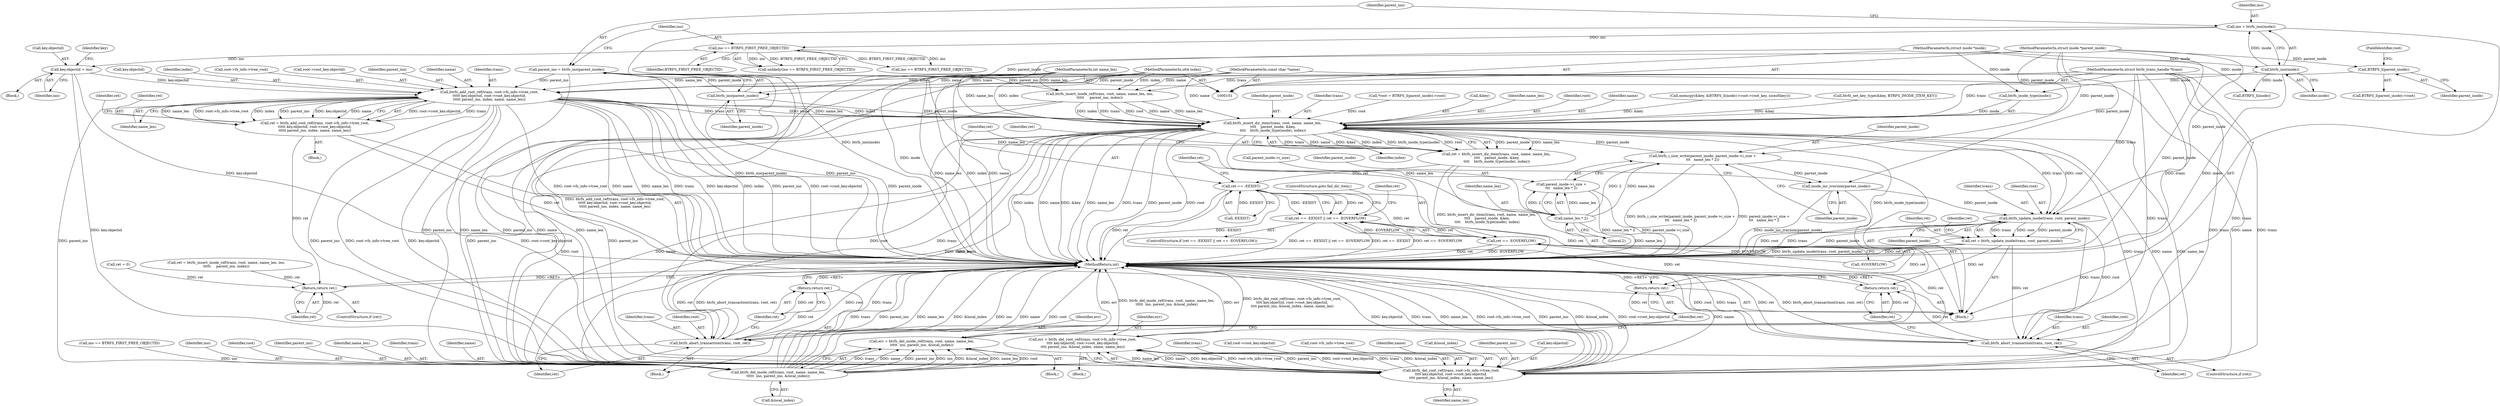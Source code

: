 digraph "0_linux_9c52057c698fb96f8f07e7a4bcf4801a092bda89@pointer" {
"1000174" [label="(Call,btrfs_add_root_ref(trans, root->fs_info->tree_root,\n\t\t\t\t\t key.objectid, root->root_key.objectid,\n\t\t\t\t\t parent_ino, index, name, name_len))"];
"1000102" [label="(MethodParameterIn,struct btrfs_trans_handle *trans)"];
"1000152" [label="(Call,key.objectid = ino)"];
"1000134" [label="(Call,ino == BTRFS_FIRST_FREE_OBJECTID)"];
"1000123" [label="(Call,ino = btrfs_ino(inode))"];
"1000125" [label="(Call,btrfs_ino(inode))"];
"1000104" [label="(MethodParameterIn,struct inode *inode)"];
"1000128" [label="(Call,parent_ino = btrfs_ino(parent_inode))"];
"1000130" [label="(Call,btrfs_ino(parent_inode))"];
"1000119" [label="(Call,BTRFS_I(parent_inode))"];
"1000103" [label="(MethodParameterIn,struct inode *parent_inode)"];
"1000108" [label="(MethodParameterIn,u64 index)"];
"1000105" [label="(MethodParameterIn,const char *name)"];
"1000106" [label="(MethodParameterIn,int name_len)"];
"1000172" [label="(Call,ret = btrfs_add_root_ref(trans, root->fs_info->tree_root,\n\t\t\t\t\t key.objectid, root->root_key.objectid,\n\t\t\t\t\t parent_ino, index, name, name_len))"];
"1000209" [label="(Return,return ret;)"];
"1000213" [label="(Call,btrfs_insert_dir_item(trans, root, name, name_len,\n \t\t\t\t    parent_inode, &key,\n \t\t\t\t    btrfs_inode_type(inode), index))"];
"1000211" [label="(Call,ret = btrfs_insert_dir_item(trans, root, name, name_len,\n \t\t\t\t    parent_inode, &key,\n \t\t\t\t    btrfs_inode_type(inode), index))"];
"1000226" [label="(Call,ret == -EEXIST)"];
"1000225" [label="(Call,ret == -EEXIST || ret == -EOVERFLOW)"];
"1000230" [label="(Call,ret == -EOVERFLOW)"];
"1000239" [label="(Call,btrfs_abort_transaction(trans, root, ret))"];
"1000243" [label="(Return,return ret;)"];
"1000327" [label="(Return,return ret;)"];
"1000245" [label="(Call,btrfs_i_size_write(parent_inode, parent_inode->i_size +\n\t\t\t   name_len * 2))"];
"1000254" [label="(Call,inode_inc_iversion(parent_inode))"];
"1000267" [label="(Call,btrfs_update_inode(trans, root, parent_inode))"];
"1000265" [label="(Call,ret = btrfs_update_inode(trans, root, parent_inode))"];
"1000273" [label="(Call,btrfs_abort_transaction(trans, root, ret))"];
"1000277" [label="(Return,return ret;)"];
"1000251" [label="(Call,name_len * 2)"];
"1000247" [label="(Call,parent_inode->i_size +\n\t\t\t   name_len * 2)"];
"1000290" [label="(Call,btrfs_del_root_ref(trans, root->fs_info->tree_root,\n\t\t\t\t key.objectid, root->root_key.objectid,\n\t\t\t\t parent_ino, &local_index, name, name_len))"];
"1000288" [label="(Call,err = btrfs_del_root_ref(trans, root->fs_info->tree_root,\n\t\t\t\t key.objectid, root->root_key.objectid,\n\t\t\t\t parent_ino, &local_index, name, name_len))"];
"1000318" [label="(Call,btrfs_del_inode_ref(trans, root, name, name_len,\n\t\t\t\t\t  ino, parent_ino, &local_index))"];
"1000316" [label="(Call,err = btrfs_del_inode_ref(trans, root, name, name_len,\n\t\t\t\t\t  ino, parent_ino, &local_index))"];
"1000321" [label="(Identifier,name)"];
"1000273" [label="(Call,btrfs_abort_transaction(trans, root, ret))"];
"1000240" [label="(Identifier,trans)"];
"1000116" [label="(Call,*root = BTRFS_I(parent_inode)->root)"];
"1000192" [label="(Identifier,name_len)"];
"1000266" [label="(Identifier,ret)"];
"1000219" [label="(Call,&key)"];
"1000199" [label="(Call,btrfs_insert_inode_ref(trans, root, name, name_len, ino,\n\t\t\t\t\t     parent_ino, index))"];
"1000291" [label="(Identifier,trans)"];
"1000125" [label="(Call,btrfs_ino(inode))"];
"1000109" [label="(Block,)"];
"1000285" [label="(Block,)"];
"1000105" [label="(MethodParameterIn,const char *name)"];
"1000327" [label="(Return,return ret;)"];
"1000231" [label="(Identifier,ret)"];
"1000208" [label="(Identifier,ret)"];
"1000300" [label="(Call,root->root_key.objectid)"];
"1000133" [label="(Call,unlikely(ino == BTRFS_FIRST_FREE_OBJECTID))"];
"1000119" [label="(Call,BTRFS_I(parent_inode))"];
"1000134" [label="(Call,ino == BTRFS_FIRST_FREE_OBJECTID)"];
"1000270" [label="(Identifier,parent_inode)"];
"1000309" [label="(Identifier,name_len)"];
"1000128" [label="(Call,parent_ino = btrfs_ino(parent_inode))"];
"1000328" [label="(Identifier,ret)"];
"1000227" [label="(Identifier,ret)"];
"1000172" [label="(Call,ret = btrfs_add_root_ref(trans, root->fs_info->tree_root,\n\t\t\t\t\t key.objectid, root->root_key.objectid,\n\t\t\t\t\t parent_ino, index, name, name_len))"];
"1000290" [label="(Call,btrfs_del_root_ref(trans, root->fs_info->tree_root,\n\t\t\t\t key.objectid, root->root_key.objectid,\n\t\t\t\t parent_ino, &local_index, name, name_len))"];
"1000271" [label="(ControlStructure,if (ret))"];
"1000211" [label="(Call,ret = btrfs_insert_dir_item(trans, root, name, name_len,\n \t\t\t\t    parent_inode, &key,\n \t\t\t\t    btrfs_inode_type(inode), index))"];
"1000230" [label="(Call,ret == -EOVERFLOW)"];
"1000232" [label="(Call,-EOVERFLOW)"];
"1000131" [label="(Identifier,parent_inode)"];
"1000258" [label="(Identifier,parent_inode)"];
"1000292" [label="(Call,root->fs_info->tree_root)"];
"1000282" [label="(Call,ino == BTRFS_FIRST_FREE_OBJECTID)"];
"1000269" [label="(Identifier,root)"];
"1000239" [label="(Call,btrfs_abort_transaction(trans, root, ret))"];
"1000241" [label="(Identifier,root)"];
"1000323" [label="(Identifier,ino)"];
"1000151" [label="(Block,)"];
"1000121" [label="(FieldIdentifier,root)"];
"1000255" [label="(Identifier,parent_inode)"];
"1000320" [label="(Identifier,root)"];
"1000318" [label="(Call,btrfs_del_inode_ref(trans, root, name, name_len,\n\t\t\t\t\t  ino, parent_ino, &local_index))"];
"1000246" [label="(Identifier,parent_inode)"];
"1000316" [label="(Call,err = btrfs_del_inode_ref(trans, root, name, name_len,\n\t\t\t\t\t  ino, parent_ino, &local_index))"];
"1000324" [label="(Identifier,parent_ino)"];
"1000289" [label="(Identifier,err)"];
"1000181" [label="(Call,key.objectid)"];
"1000223" [label="(Identifier,index)"];
"1000322" [label="(Identifier,name_len)"];
"1000274" [label="(Identifier,trans)"];
"1000276" [label="(Identifier,ret)"];
"1000111" [label="(Call,ret = 0)"];
"1000135" [label="(Identifier,ino)"];
"1000217" [label="(Identifier,name_len)"];
"1000108" [label="(MethodParameterIn,u64 index)"];
"1000215" [label="(Identifier,root)"];
"1000104" [label="(MethodParameterIn,struct inode *inode)"];
"1000308" [label="(Identifier,name)"];
"1000171" [label="(Block,)"];
"1000267" [label="(Call,btrfs_update_inode(trans, root, parent_inode))"];
"1000243" [label="(Return,return ret;)"];
"1000288" [label="(Call,err = btrfs_del_root_ref(trans, root->fs_info->tree_root,\n\t\t\t\t key.objectid, root->root_key.objectid,\n\t\t\t\t parent_ino, &local_index, name, name_len))"];
"1000317" [label="(Identifier,err)"];
"1000216" [label="(Identifier,name)"];
"1000242" [label="(Identifier,ret)"];
"1000244" [label="(Identifier,ret)"];
"1000306" [label="(Call,&local_index)"];
"1000168" [label="(Call,ino == BTRFS_FIRST_FREE_OBJECTID)"];
"1000238" [label="(Block,)"];
"1000190" [label="(Identifier,index)"];
"1000254" [label="(Call,inode_inc_iversion(parent_inode))"];
"1000248" [label="(Call,parent_inode->i_size)"];
"1000174" [label="(Call,btrfs_add_root_ref(trans, root->fs_info->tree_root,\n\t\t\t\t\t key.objectid, root->root_key.objectid,\n\t\t\t\t\t parent_ino, index, name, name_len))"];
"1000144" [label="(Call,BTRFS_I(inode))"];
"1000129" [label="(Identifier,parent_ino)"];
"1000124" [label="(Identifier,ino)"];
"1000138" [label="(Call,memcpy(&key, &BTRFS_I(inode)->root->root_key, sizeof(key)))"];
"1000272" [label="(Identifier,ret)"];
"1000329" [label="(MethodReturn,int)"];
"1000251" [label="(Call,name_len * 2)"];
"1000226" [label="(Call,ret == -EEXIST)"];
"1000176" [label="(Call,root->fs_info->tree_root)"];
"1000210" [label="(Identifier,ret)"];
"1000278" [label="(Identifier,ret)"];
"1000120" [label="(Identifier,parent_inode)"];
"1000253" [label="(Literal,2)"];
"1000305" [label="(Identifier,parent_ino)"];
"1000319" [label="(Identifier,trans)"];
"1000268" [label="(Identifier,trans)"];
"1000265" [label="(Call,ret = btrfs_update_inode(trans, root, parent_inode))"];
"1000245" [label="(Call,btrfs_i_size_write(parent_inode, parent_inode->i_size +\n\t\t\t   name_len * 2))"];
"1000153" [label="(Call,key.objectid)"];
"1000103" [label="(MethodParameterIn,struct inode *parent_inode)"];
"1000197" [label="(Call,ret = btrfs_insert_inode_ref(trans, root, name, name_len, ino,\n\t\t\t\t\t     parent_ino, index))"];
"1000313" [label="(Block,)"];
"1000209" [label="(Return,return ret;)"];
"1000157" [label="(Call,btrfs_set_key_type(&key, BTRFS_INODE_ITEM_KEY))"];
"1000123" [label="(Call,ino = btrfs_ino(inode))"];
"1000234" [label="(ControlStructure,goto fail_dir_item;)"];
"1000136" [label="(Identifier,BTRFS_FIRST_FREE_OBJECTID)"];
"1000252" [label="(Identifier,name_len)"];
"1000212" [label="(Identifier,ret)"];
"1000126" [label="(Identifier,inode)"];
"1000159" [label="(Identifier,key)"];
"1000184" [label="(Call,root->root_key.objectid)"];
"1000218" [label="(Identifier,parent_inode)"];
"1000207" [label="(ControlStructure,if (ret))"];
"1000221" [label="(Call,btrfs_inode_type(inode))"];
"1000214" [label="(Identifier,trans)"];
"1000102" [label="(MethodParameterIn,struct btrfs_trans_handle *trans)"];
"1000228" [label="(Call,-EEXIST)"];
"1000152" [label="(Call,key.objectid = ino)"];
"1000237" [label="(Identifier,ret)"];
"1000189" [label="(Identifier,parent_ino)"];
"1000225" [label="(Call,ret == -EEXIST || ret == -EOVERFLOW)"];
"1000118" [label="(Call,BTRFS_I(parent_inode)->root)"];
"1000275" [label="(Identifier,root)"];
"1000247" [label="(Call,parent_inode->i_size +\n\t\t\t   name_len * 2)"];
"1000173" [label="(Identifier,ret)"];
"1000325" [label="(Call,&local_index)"];
"1000106" [label="(MethodParameterIn,int name_len)"];
"1000156" [label="(Identifier,ino)"];
"1000224" [label="(ControlStructure,if (ret == -EEXIST || ret == -EOVERFLOW))"];
"1000191" [label="(Identifier,name)"];
"1000297" [label="(Call,key.objectid)"];
"1000130" [label="(Call,btrfs_ino(parent_inode))"];
"1000175" [label="(Identifier,trans)"];
"1000213" [label="(Call,btrfs_insert_dir_item(trans, root, name, name_len,\n \t\t\t\t    parent_inode, &key,\n \t\t\t\t    btrfs_inode_type(inode), index))"];
"1000277" [label="(Return,return ret;)"];
"1000174" -> "1000172"  [label="AST: "];
"1000174" -> "1000192"  [label="CFG: "];
"1000175" -> "1000174"  [label="AST: "];
"1000176" -> "1000174"  [label="AST: "];
"1000181" -> "1000174"  [label="AST: "];
"1000184" -> "1000174"  [label="AST: "];
"1000189" -> "1000174"  [label="AST: "];
"1000190" -> "1000174"  [label="AST: "];
"1000191" -> "1000174"  [label="AST: "];
"1000192" -> "1000174"  [label="AST: "];
"1000172" -> "1000174"  [label="CFG: "];
"1000174" -> "1000329"  [label="DDG: key.objectid"];
"1000174" -> "1000329"  [label="DDG: index"];
"1000174" -> "1000329"  [label="DDG: parent_ino"];
"1000174" -> "1000329"  [label="DDG: root->root_key.objectid"];
"1000174" -> "1000329"  [label="DDG: name"];
"1000174" -> "1000329"  [label="DDG: root->fs_info->tree_root"];
"1000174" -> "1000329"  [label="DDG: name_len"];
"1000174" -> "1000329"  [label="DDG: trans"];
"1000174" -> "1000172"  [label="DDG: root->root_key.objectid"];
"1000174" -> "1000172"  [label="DDG: trans"];
"1000174" -> "1000172"  [label="DDG: name_len"];
"1000174" -> "1000172"  [label="DDG: root->fs_info->tree_root"];
"1000174" -> "1000172"  [label="DDG: index"];
"1000174" -> "1000172"  [label="DDG: parent_ino"];
"1000174" -> "1000172"  [label="DDG: key.objectid"];
"1000174" -> "1000172"  [label="DDG: name"];
"1000102" -> "1000174"  [label="DDG: trans"];
"1000152" -> "1000174"  [label="DDG: key.objectid"];
"1000128" -> "1000174"  [label="DDG: parent_ino"];
"1000108" -> "1000174"  [label="DDG: index"];
"1000105" -> "1000174"  [label="DDG: name"];
"1000106" -> "1000174"  [label="DDG: name_len"];
"1000174" -> "1000213"  [label="DDG: trans"];
"1000174" -> "1000213"  [label="DDG: name"];
"1000174" -> "1000213"  [label="DDG: name_len"];
"1000174" -> "1000213"  [label="DDG: index"];
"1000174" -> "1000290"  [label="DDG: root->fs_info->tree_root"];
"1000174" -> "1000290"  [label="DDG: key.objectid"];
"1000174" -> "1000290"  [label="DDG: root->root_key.objectid"];
"1000174" -> "1000290"  [label="DDG: parent_ino"];
"1000174" -> "1000318"  [label="DDG: parent_ino"];
"1000102" -> "1000101"  [label="AST: "];
"1000102" -> "1000329"  [label="DDG: trans"];
"1000102" -> "1000199"  [label="DDG: trans"];
"1000102" -> "1000213"  [label="DDG: trans"];
"1000102" -> "1000239"  [label="DDG: trans"];
"1000102" -> "1000267"  [label="DDG: trans"];
"1000102" -> "1000273"  [label="DDG: trans"];
"1000102" -> "1000290"  [label="DDG: trans"];
"1000102" -> "1000318"  [label="DDG: trans"];
"1000152" -> "1000151"  [label="AST: "];
"1000152" -> "1000156"  [label="CFG: "];
"1000153" -> "1000152"  [label="AST: "];
"1000156" -> "1000152"  [label="AST: "];
"1000159" -> "1000152"  [label="CFG: "];
"1000152" -> "1000329"  [label="DDG: key.objectid"];
"1000134" -> "1000152"  [label="DDG: ino"];
"1000152" -> "1000290"  [label="DDG: key.objectid"];
"1000134" -> "1000133"  [label="AST: "];
"1000134" -> "1000136"  [label="CFG: "];
"1000135" -> "1000134"  [label="AST: "];
"1000136" -> "1000134"  [label="AST: "];
"1000133" -> "1000134"  [label="CFG: "];
"1000134" -> "1000133"  [label="DDG: ino"];
"1000134" -> "1000133"  [label="DDG: BTRFS_FIRST_FREE_OBJECTID"];
"1000123" -> "1000134"  [label="DDG: ino"];
"1000134" -> "1000168"  [label="DDG: ino"];
"1000134" -> "1000168"  [label="DDG: BTRFS_FIRST_FREE_OBJECTID"];
"1000123" -> "1000109"  [label="AST: "];
"1000123" -> "1000125"  [label="CFG: "];
"1000124" -> "1000123"  [label="AST: "];
"1000125" -> "1000123"  [label="AST: "];
"1000129" -> "1000123"  [label="CFG: "];
"1000123" -> "1000329"  [label="DDG: btrfs_ino(inode)"];
"1000125" -> "1000123"  [label="DDG: inode"];
"1000125" -> "1000126"  [label="CFG: "];
"1000126" -> "1000125"  [label="AST: "];
"1000125" -> "1000329"  [label="DDG: inode"];
"1000104" -> "1000125"  [label="DDG: inode"];
"1000125" -> "1000144"  [label="DDG: inode"];
"1000125" -> "1000221"  [label="DDG: inode"];
"1000104" -> "1000101"  [label="AST: "];
"1000104" -> "1000329"  [label="DDG: inode"];
"1000104" -> "1000144"  [label="DDG: inode"];
"1000104" -> "1000221"  [label="DDG: inode"];
"1000128" -> "1000109"  [label="AST: "];
"1000128" -> "1000130"  [label="CFG: "];
"1000129" -> "1000128"  [label="AST: "];
"1000130" -> "1000128"  [label="AST: "];
"1000135" -> "1000128"  [label="CFG: "];
"1000128" -> "1000329"  [label="DDG: btrfs_ino(parent_inode)"];
"1000128" -> "1000329"  [label="DDG: parent_ino"];
"1000130" -> "1000128"  [label="DDG: parent_inode"];
"1000128" -> "1000199"  [label="DDG: parent_ino"];
"1000128" -> "1000290"  [label="DDG: parent_ino"];
"1000128" -> "1000318"  [label="DDG: parent_ino"];
"1000130" -> "1000131"  [label="CFG: "];
"1000131" -> "1000130"  [label="AST: "];
"1000130" -> "1000329"  [label="DDG: parent_inode"];
"1000119" -> "1000130"  [label="DDG: parent_inode"];
"1000103" -> "1000130"  [label="DDG: parent_inode"];
"1000130" -> "1000213"  [label="DDG: parent_inode"];
"1000119" -> "1000118"  [label="AST: "];
"1000119" -> "1000120"  [label="CFG: "];
"1000120" -> "1000119"  [label="AST: "];
"1000121" -> "1000119"  [label="CFG: "];
"1000103" -> "1000119"  [label="DDG: parent_inode"];
"1000103" -> "1000101"  [label="AST: "];
"1000103" -> "1000329"  [label="DDG: parent_inode"];
"1000103" -> "1000213"  [label="DDG: parent_inode"];
"1000103" -> "1000245"  [label="DDG: parent_inode"];
"1000103" -> "1000254"  [label="DDG: parent_inode"];
"1000103" -> "1000267"  [label="DDG: parent_inode"];
"1000108" -> "1000101"  [label="AST: "];
"1000108" -> "1000329"  [label="DDG: index"];
"1000108" -> "1000199"  [label="DDG: index"];
"1000108" -> "1000213"  [label="DDG: index"];
"1000105" -> "1000101"  [label="AST: "];
"1000105" -> "1000329"  [label="DDG: name"];
"1000105" -> "1000199"  [label="DDG: name"];
"1000105" -> "1000213"  [label="DDG: name"];
"1000105" -> "1000290"  [label="DDG: name"];
"1000105" -> "1000318"  [label="DDG: name"];
"1000106" -> "1000101"  [label="AST: "];
"1000106" -> "1000329"  [label="DDG: name_len"];
"1000106" -> "1000199"  [label="DDG: name_len"];
"1000106" -> "1000213"  [label="DDG: name_len"];
"1000106" -> "1000251"  [label="DDG: name_len"];
"1000106" -> "1000290"  [label="DDG: name_len"];
"1000106" -> "1000318"  [label="DDG: name_len"];
"1000172" -> "1000171"  [label="AST: "];
"1000173" -> "1000172"  [label="AST: "];
"1000208" -> "1000172"  [label="CFG: "];
"1000172" -> "1000329"  [label="DDG: ret"];
"1000172" -> "1000329"  [label="DDG: btrfs_add_root_ref(trans, root->fs_info->tree_root,\n\t\t\t\t\t key.objectid, root->root_key.objectid,\n\t\t\t\t\t parent_ino, index, name, name_len)"];
"1000172" -> "1000209"  [label="DDG: ret"];
"1000209" -> "1000207"  [label="AST: "];
"1000209" -> "1000210"  [label="CFG: "];
"1000210" -> "1000209"  [label="AST: "];
"1000329" -> "1000209"  [label="CFG: "];
"1000209" -> "1000329"  [label="DDG: <RET>"];
"1000210" -> "1000209"  [label="DDG: ret"];
"1000111" -> "1000209"  [label="DDG: ret"];
"1000197" -> "1000209"  [label="DDG: ret"];
"1000213" -> "1000211"  [label="AST: "];
"1000213" -> "1000223"  [label="CFG: "];
"1000214" -> "1000213"  [label="AST: "];
"1000215" -> "1000213"  [label="AST: "];
"1000216" -> "1000213"  [label="AST: "];
"1000217" -> "1000213"  [label="AST: "];
"1000218" -> "1000213"  [label="AST: "];
"1000219" -> "1000213"  [label="AST: "];
"1000221" -> "1000213"  [label="AST: "];
"1000223" -> "1000213"  [label="AST: "];
"1000211" -> "1000213"  [label="CFG: "];
"1000213" -> "1000329"  [label="DDG: btrfs_inode_type(inode)"];
"1000213" -> "1000329"  [label="DDG: index"];
"1000213" -> "1000329"  [label="DDG: name"];
"1000213" -> "1000329"  [label="DDG: &key"];
"1000213" -> "1000329"  [label="DDG: name_len"];
"1000213" -> "1000329"  [label="DDG: trans"];
"1000213" -> "1000329"  [label="DDG: parent_inode"];
"1000213" -> "1000329"  [label="DDG: root"];
"1000213" -> "1000211"  [label="DDG: parent_inode"];
"1000213" -> "1000211"  [label="DDG: name_len"];
"1000213" -> "1000211"  [label="DDG: trans"];
"1000213" -> "1000211"  [label="DDG: name"];
"1000213" -> "1000211"  [label="DDG: &key"];
"1000213" -> "1000211"  [label="DDG: index"];
"1000213" -> "1000211"  [label="DDG: btrfs_inode_type(inode)"];
"1000213" -> "1000211"  [label="DDG: root"];
"1000199" -> "1000213"  [label="DDG: trans"];
"1000199" -> "1000213"  [label="DDG: root"];
"1000199" -> "1000213"  [label="DDG: name"];
"1000199" -> "1000213"  [label="DDG: name_len"];
"1000199" -> "1000213"  [label="DDG: index"];
"1000116" -> "1000213"  [label="DDG: root"];
"1000138" -> "1000213"  [label="DDG: &key"];
"1000157" -> "1000213"  [label="DDG: &key"];
"1000221" -> "1000213"  [label="DDG: inode"];
"1000213" -> "1000239"  [label="DDG: trans"];
"1000213" -> "1000239"  [label="DDG: root"];
"1000213" -> "1000245"  [label="DDG: parent_inode"];
"1000213" -> "1000251"  [label="DDG: name_len"];
"1000213" -> "1000267"  [label="DDG: trans"];
"1000213" -> "1000267"  [label="DDG: root"];
"1000213" -> "1000290"  [label="DDG: trans"];
"1000213" -> "1000290"  [label="DDG: name"];
"1000213" -> "1000290"  [label="DDG: name_len"];
"1000213" -> "1000318"  [label="DDG: trans"];
"1000213" -> "1000318"  [label="DDG: root"];
"1000213" -> "1000318"  [label="DDG: name"];
"1000213" -> "1000318"  [label="DDG: name_len"];
"1000211" -> "1000109"  [label="AST: "];
"1000212" -> "1000211"  [label="AST: "];
"1000227" -> "1000211"  [label="CFG: "];
"1000211" -> "1000329"  [label="DDG: btrfs_insert_dir_item(trans, root, name, name_len,\n \t\t\t\t    parent_inode, &key,\n \t\t\t\t    btrfs_inode_type(inode), index)"];
"1000211" -> "1000226"  [label="DDG: ret"];
"1000226" -> "1000225"  [label="AST: "];
"1000226" -> "1000228"  [label="CFG: "];
"1000227" -> "1000226"  [label="AST: "];
"1000228" -> "1000226"  [label="AST: "];
"1000231" -> "1000226"  [label="CFG: "];
"1000225" -> "1000226"  [label="CFG: "];
"1000226" -> "1000329"  [label="DDG: ret"];
"1000226" -> "1000329"  [label="DDG: -EEXIST"];
"1000226" -> "1000225"  [label="DDG: ret"];
"1000226" -> "1000225"  [label="DDG: -EEXIST"];
"1000228" -> "1000226"  [label="DDG: EEXIST"];
"1000226" -> "1000230"  [label="DDG: ret"];
"1000226" -> "1000239"  [label="DDG: ret"];
"1000226" -> "1000327"  [label="DDG: ret"];
"1000225" -> "1000224"  [label="AST: "];
"1000225" -> "1000230"  [label="CFG: "];
"1000230" -> "1000225"  [label="AST: "];
"1000234" -> "1000225"  [label="CFG: "];
"1000237" -> "1000225"  [label="CFG: "];
"1000225" -> "1000329"  [label="DDG: ret == -EEXIST || ret == -EOVERFLOW"];
"1000225" -> "1000329"  [label="DDG: ret == -EEXIST"];
"1000225" -> "1000329"  [label="DDG: ret == -EOVERFLOW"];
"1000230" -> "1000225"  [label="DDG: ret"];
"1000230" -> "1000225"  [label="DDG: -EOVERFLOW"];
"1000230" -> "1000232"  [label="CFG: "];
"1000231" -> "1000230"  [label="AST: "];
"1000232" -> "1000230"  [label="AST: "];
"1000230" -> "1000329"  [label="DDG: ret"];
"1000230" -> "1000329"  [label="DDG: -EOVERFLOW"];
"1000232" -> "1000230"  [label="DDG: EOVERFLOW"];
"1000230" -> "1000239"  [label="DDG: ret"];
"1000230" -> "1000327"  [label="DDG: ret"];
"1000239" -> "1000238"  [label="AST: "];
"1000239" -> "1000242"  [label="CFG: "];
"1000240" -> "1000239"  [label="AST: "];
"1000241" -> "1000239"  [label="AST: "];
"1000242" -> "1000239"  [label="AST: "];
"1000244" -> "1000239"  [label="CFG: "];
"1000239" -> "1000329"  [label="DDG: btrfs_abort_transaction(trans, root, ret)"];
"1000239" -> "1000329"  [label="DDG: trans"];
"1000239" -> "1000329"  [label="DDG: ret"];
"1000239" -> "1000329"  [label="DDG: root"];
"1000239" -> "1000243"  [label="DDG: ret"];
"1000243" -> "1000238"  [label="AST: "];
"1000243" -> "1000244"  [label="CFG: "];
"1000244" -> "1000243"  [label="AST: "];
"1000329" -> "1000243"  [label="CFG: "];
"1000243" -> "1000329"  [label="DDG: <RET>"];
"1000244" -> "1000243"  [label="DDG: ret"];
"1000327" -> "1000109"  [label="AST: "];
"1000327" -> "1000328"  [label="CFG: "];
"1000328" -> "1000327"  [label="AST: "];
"1000329" -> "1000327"  [label="CFG: "];
"1000327" -> "1000329"  [label="DDG: <RET>"];
"1000328" -> "1000327"  [label="DDG: ret"];
"1000245" -> "1000109"  [label="AST: "];
"1000245" -> "1000247"  [label="CFG: "];
"1000246" -> "1000245"  [label="AST: "];
"1000247" -> "1000245"  [label="AST: "];
"1000255" -> "1000245"  [label="CFG: "];
"1000245" -> "1000329"  [label="DDG: btrfs_i_size_write(parent_inode, parent_inode->i_size +\n\t\t\t   name_len * 2)"];
"1000245" -> "1000329"  [label="DDG: parent_inode->i_size +\n\t\t\t   name_len * 2"];
"1000251" -> "1000245"  [label="DDG: name_len"];
"1000251" -> "1000245"  [label="DDG: 2"];
"1000245" -> "1000254"  [label="DDG: parent_inode"];
"1000254" -> "1000109"  [label="AST: "];
"1000254" -> "1000255"  [label="CFG: "];
"1000255" -> "1000254"  [label="AST: "];
"1000258" -> "1000254"  [label="CFG: "];
"1000254" -> "1000329"  [label="DDG: inode_inc_iversion(parent_inode)"];
"1000254" -> "1000267"  [label="DDG: parent_inode"];
"1000267" -> "1000265"  [label="AST: "];
"1000267" -> "1000270"  [label="CFG: "];
"1000268" -> "1000267"  [label="AST: "];
"1000269" -> "1000267"  [label="AST: "];
"1000270" -> "1000267"  [label="AST: "];
"1000265" -> "1000267"  [label="CFG: "];
"1000267" -> "1000329"  [label="DDG: root"];
"1000267" -> "1000329"  [label="DDG: trans"];
"1000267" -> "1000329"  [label="DDG: parent_inode"];
"1000267" -> "1000265"  [label="DDG: trans"];
"1000267" -> "1000265"  [label="DDG: root"];
"1000267" -> "1000265"  [label="DDG: parent_inode"];
"1000267" -> "1000273"  [label="DDG: trans"];
"1000267" -> "1000273"  [label="DDG: root"];
"1000265" -> "1000109"  [label="AST: "];
"1000266" -> "1000265"  [label="AST: "];
"1000272" -> "1000265"  [label="CFG: "];
"1000265" -> "1000329"  [label="DDG: btrfs_update_inode(trans, root, parent_inode)"];
"1000265" -> "1000329"  [label="DDG: ret"];
"1000265" -> "1000273"  [label="DDG: ret"];
"1000265" -> "1000277"  [label="DDG: ret"];
"1000273" -> "1000271"  [label="AST: "];
"1000273" -> "1000276"  [label="CFG: "];
"1000274" -> "1000273"  [label="AST: "];
"1000275" -> "1000273"  [label="AST: "];
"1000276" -> "1000273"  [label="AST: "];
"1000278" -> "1000273"  [label="CFG: "];
"1000273" -> "1000329"  [label="DDG: root"];
"1000273" -> "1000329"  [label="DDG: trans"];
"1000273" -> "1000329"  [label="DDG: ret"];
"1000273" -> "1000329"  [label="DDG: btrfs_abort_transaction(trans, root, ret)"];
"1000273" -> "1000277"  [label="DDG: ret"];
"1000277" -> "1000109"  [label="AST: "];
"1000277" -> "1000278"  [label="CFG: "];
"1000278" -> "1000277"  [label="AST: "];
"1000329" -> "1000277"  [label="CFG: "];
"1000277" -> "1000329"  [label="DDG: <RET>"];
"1000278" -> "1000277"  [label="DDG: ret"];
"1000251" -> "1000247"  [label="AST: "];
"1000251" -> "1000253"  [label="CFG: "];
"1000252" -> "1000251"  [label="AST: "];
"1000253" -> "1000251"  [label="AST: "];
"1000247" -> "1000251"  [label="CFG: "];
"1000251" -> "1000329"  [label="DDG: name_len"];
"1000251" -> "1000247"  [label="DDG: name_len"];
"1000251" -> "1000247"  [label="DDG: 2"];
"1000248" -> "1000247"  [label="AST: "];
"1000247" -> "1000329"  [label="DDG: parent_inode->i_size"];
"1000247" -> "1000329"  [label="DDG: name_len * 2"];
"1000290" -> "1000288"  [label="AST: "];
"1000290" -> "1000309"  [label="CFG: "];
"1000291" -> "1000290"  [label="AST: "];
"1000292" -> "1000290"  [label="AST: "];
"1000297" -> "1000290"  [label="AST: "];
"1000300" -> "1000290"  [label="AST: "];
"1000305" -> "1000290"  [label="AST: "];
"1000306" -> "1000290"  [label="AST: "];
"1000308" -> "1000290"  [label="AST: "];
"1000309" -> "1000290"  [label="AST: "];
"1000288" -> "1000290"  [label="CFG: "];
"1000290" -> "1000329"  [label="DDG: key.objectid"];
"1000290" -> "1000329"  [label="DDG: trans"];
"1000290" -> "1000329"  [label="DDG: name_len"];
"1000290" -> "1000329"  [label="DDG: root->fs_info->tree_root"];
"1000290" -> "1000329"  [label="DDG: parent_ino"];
"1000290" -> "1000329"  [label="DDG: &local_index"];
"1000290" -> "1000329"  [label="DDG: root->root_key.objectid"];
"1000290" -> "1000329"  [label="DDG: name"];
"1000290" -> "1000288"  [label="DDG: name_len"];
"1000290" -> "1000288"  [label="DDG: name"];
"1000290" -> "1000288"  [label="DDG: key.objectid"];
"1000290" -> "1000288"  [label="DDG: root->fs_info->tree_root"];
"1000290" -> "1000288"  [label="DDG: parent_ino"];
"1000290" -> "1000288"  [label="DDG: root->root_key.objectid"];
"1000290" -> "1000288"  [label="DDG: trans"];
"1000290" -> "1000288"  [label="DDG: &local_index"];
"1000199" -> "1000290"  [label="DDG: parent_ino"];
"1000288" -> "1000285"  [label="AST: "];
"1000289" -> "1000288"  [label="AST: "];
"1000328" -> "1000288"  [label="CFG: "];
"1000288" -> "1000329"  [label="DDG: btrfs_del_root_ref(trans, root->fs_info->tree_root,\n\t\t\t\t key.objectid, root->root_key.objectid,\n\t\t\t\t parent_ino, &local_index, name, name_len)"];
"1000288" -> "1000329"  [label="DDG: err"];
"1000318" -> "1000316"  [label="AST: "];
"1000318" -> "1000325"  [label="CFG: "];
"1000319" -> "1000318"  [label="AST: "];
"1000320" -> "1000318"  [label="AST: "];
"1000321" -> "1000318"  [label="AST: "];
"1000322" -> "1000318"  [label="AST: "];
"1000323" -> "1000318"  [label="AST: "];
"1000324" -> "1000318"  [label="AST: "];
"1000325" -> "1000318"  [label="AST: "];
"1000316" -> "1000318"  [label="CFG: "];
"1000318" -> "1000329"  [label="DDG: trans"];
"1000318" -> "1000329"  [label="DDG: parent_ino"];
"1000318" -> "1000329"  [label="DDG: name_len"];
"1000318" -> "1000329"  [label="DDG: &local_index"];
"1000318" -> "1000329"  [label="DDG: ino"];
"1000318" -> "1000329"  [label="DDG: name"];
"1000318" -> "1000329"  [label="DDG: root"];
"1000318" -> "1000316"  [label="DDG: trans"];
"1000318" -> "1000316"  [label="DDG: name"];
"1000318" -> "1000316"  [label="DDG: parent_ino"];
"1000318" -> "1000316"  [label="DDG: ino"];
"1000318" -> "1000316"  [label="DDG: &local_index"];
"1000318" -> "1000316"  [label="DDG: name_len"];
"1000318" -> "1000316"  [label="DDG: root"];
"1000282" -> "1000318"  [label="DDG: ino"];
"1000199" -> "1000318"  [label="DDG: parent_ino"];
"1000316" -> "1000313"  [label="AST: "];
"1000317" -> "1000316"  [label="AST: "];
"1000328" -> "1000316"  [label="CFG: "];
"1000316" -> "1000329"  [label="DDG: btrfs_del_inode_ref(trans, root, name, name_len,\n\t\t\t\t\t  ino, parent_ino, &local_index)"];
"1000316" -> "1000329"  [label="DDG: err"];
}
